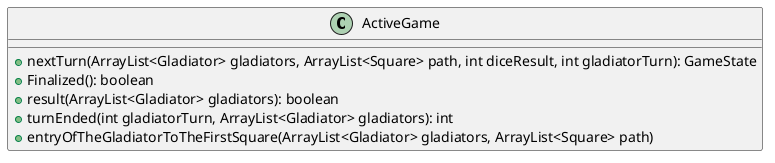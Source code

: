 @startuml
class ActiveGame {
    +nextTurn(ArrayList<Gladiator> gladiators, ArrayList<Square> path, int diceResult, int gladiatorTurn): GameState
    +Finalized(): boolean
    +result(ArrayList<Gladiator> gladiators): boolean
    +turnEnded(int gladiatorTurn, ArrayList<Gladiator> gladiators): int
    +entryOfTheGladiatorToTheFirstSquare(ArrayList<Gladiator> gladiators, ArrayList<Square> path)
}
@enduml